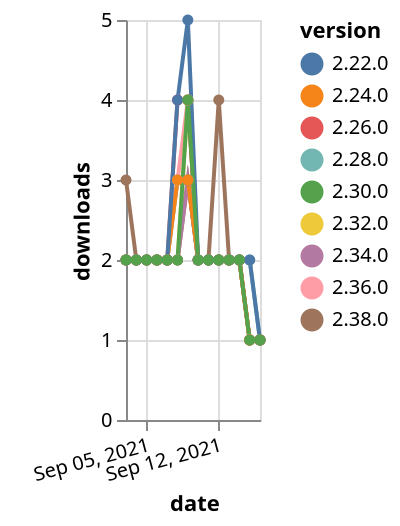 {"$schema": "https://vega.github.io/schema/vega-lite/v5.json", "description": "A simple bar chart with embedded data.", "data": {"values": [{"date": "2021-09-03", "total": 718, "delta": 2, "version": "2.36.0"}, {"date": "2021-09-04", "total": 720, "delta": 2, "version": "2.36.0"}, {"date": "2021-09-05", "total": 722, "delta": 2, "version": "2.36.0"}, {"date": "2021-09-06", "total": 724, "delta": 2, "version": "2.36.0"}, {"date": "2021-09-07", "total": 726, "delta": 2, "version": "2.36.0"}, {"date": "2021-09-08", "total": 729, "delta": 3, "version": "2.36.0"}, {"date": "2021-09-09", "total": 733, "delta": 4, "version": "2.36.0"}, {"date": "2021-09-10", "total": 735, "delta": 2, "version": "2.36.0"}, {"date": "2021-09-11", "total": 737, "delta": 2, "version": "2.36.0"}, {"date": "2021-09-12", "total": 739, "delta": 2, "version": "2.36.0"}, {"date": "2021-09-13", "total": 741, "delta": 2, "version": "2.36.0"}, {"date": "2021-09-14", "total": 743, "delta": 2, "version": "2.36.0"}, {"date": "2021-09-15", "total": 744, "delta": 1, "version": "2.36.0"}, {"date": "2021-09-16", "total": 745, "delta": 1, "version": "2.36.0"}, {"date": "2021-09-03", "total": 1474, "delta": 2, "version": "2.32.0"}, {"date": "2021-09-04", "total": 1476, "delta": 2, "version": "2.32.0"}, {"date": "2021-09-05", "total": 1478, "delta": 2, "version": "2.32.0"}, {"date": "2021-09-06", "total": 1480, "delta": 2, "version": "2.32.0"}, {"date": "2021-09-07", "total": 1482, "delta": 2, "version": "2.32.0"}, {"date": "2021-09-08", "total": 1484, "delta": 2, "version": "2.32.0"}, {"date": "2021-09-09", "total": 1488, "delta": 4, "version": "2.32.0"}, {"date": "2021-09-10", "total": 1490, "delta": 2, "version": "2.32.0"}, {"date": "2021-09-11", "total": 1492, "delta": 2, "version": "2.32.0"}, {"date": "2021-09-12", "total": 1494, "delta": 2, "version": "2.32.0"}, {"date": "2021-09-13", "total": 1496, "delta": 2, "version": "2.32.0"}, {"date": "2021-09-14", "total": 1498, "delta": 2, "version": "2.32.0"}, {"date": "2021-09-15", "total": 1499, "delta": 1, "version": "2.32.0"}, {"date": "2021-09-16", "total": 1500, "delta": 1, "version": "2.32.0"}, {"date": "2021-09-03", "total": 2075, "delta": 2, "version": "2.28.0"}, {"date": "2021-09-04", "total": 2077, "delta": 2, "version": "2.28.0"}, {"date": "2021-09-05", "total": 2079, "delta": 2, "version": "2.28.0"}, {"date": "2021-09-06", "total": 2081, "delta": 2, "version": "2.28.0"}, {"date": "2021-09-07", "total": 2083, "delta": 2, "version": "2.28.0"}, {"date": "2021-09-08", "total": 2086, "delta": 3, "version": "2.28.0"}, {"date": "2021-09-09", "total": 2089, "delta": 3, "version": "2.28.0"}, {"date": "2021-09-10", "total": 2091, "delta": 2, "version": "2.28.0"}, {"date": "2021-09-11", "total": 2093, "delta": 2, "version": "2.28.0"}, {"date": "2021-09-12", "total": 2095, "delta": 2, "version": "2.28.0"}, {"date": "2021-09-13", "total": 2097, "delta": 2, "version": "2.28.0"}, {"date": "2021-09-14", "total": 2099, "delta": 2, "version": "2.28.0"}, {"date": "2021-09-15", "total": 2101, "delta": 2, "version": "2.28.0"}, {"date": "2021-09-16", "total": 2102, "delta": 1, "version": "2.28.0"}, {"date": "2021-09-03", "total": 2436, "delta": 2, "version": "2.26.0"}, {"date": "2021-09-04", "total": 2438, "delta": 2, "version": "2.26.0"}, {"date": "2021-09-05", "total": 2440, "delta": 2, "version": "2.26.0"}, {"date": "2021-09-06", "total": 2442, "delta": 2, "version": "2.26.0"}, {"date": "2021-09-07", "total": 2444, "delta": 2, "version": "2.26.0"}, {"date": "2021-09-08", "total": 2448, "delta": 4, "version": "2.26.0"}, {"date": "2021-09-09", "total": 2452, "delta": 4, "version": "2.26.0"}, {"date": "2021-09-10", "total": 2454, "delta": 2, "version": "2.26.0"}, {"date": "2021-09-11", "total": 2456, "delta": 2, "version": "2.26.0"}, {"date": "2021-09-12", "total": 2458, "delta": 2, "version": "2.26.0"}, {"date": "2021-09-13", "total": 2460, "delta": 2, "version": "2.26.0"}, {"date": "2021-09-14", "total": 2462, "delta": 2, "version": "2.26.0"}, {"date": "2021-09-15", "total": 2463, "delta": 1, "version": "2.26.0"}, {"date": "2021-09-16", "total": 2464, "delta": 1, "version": "2.26.0"}, {"date": "2021-09-03", "total": 235, "delta": 3, "version": "2.38.0"}, {"date": "2021-09-04", "total": 237, "delta": 2, "version": "2.38.0"}, {"date": "2021-09-05", "total": 239, "delta": 2, "version": "2.38.0"}, {"date": "2021-09-06", "total": 241, "delta": 2, "version": "2.38.0"}, {"date": "2021-09-07", "total": 243, "delta": 2, "version": "2.38.0"}, {"date": "2021-09-08", "total": 245, "delta": 2, "version": "2.38.0"}, {"date": "2021-09-09", "total": 248, "delta": 3, "version": "2.38.0"}, {"date": "2021-09-10", "total": 250, "delta": 2, "version": "2.38.0"}, {"date": "2021-09-11", "total": 252, "delta": 2, "version": "2.38.0"}, {"date": "2021-09-12", "total": 256, "delta": 4, "version": "2.38.0"}, {"date": "2021-09-13", "total": 258, "delta": 2, "version": "2.38.0"}, {"date": "2021-09-14", "total": 260, "delta": 2, "version": "2.38.0"}, {"date": "2021-09-15", "total": 261, "delta": 1, "version": "2.38.0"}, {"date": "2021-09-16", "total": 262, "delta": 1, "version": "2.38.0"}, {"date": "2021-09-03", "total": 1012, "delta": 2, "version": "2.34.0"}, {"date": "2021-09-04", "total": 1014, "delta": 2, "version": "2.34.0"}, {"date": "2021-09-05", "total": 1016, "delta": 2, "version": "2.34.0"}, {"date": "2021-09-06", "total": 1018, "delta": 2, "version": "2.34.0"}, {"date": "2021-09-07", "total": 1020, "delta": 2, "version": "2.34.0"}, {"date": "2021-09-08", "total": 1022, "delta": 2, "version": "2.34.0"}, {"date": "2021-09-09", "total": 1025, "delta": 3, "version": "2.34.0"}, {"date": "2021-09-10", "total": 1027, "delta": 2, "version": "2.34.0"}, {"date": "2021-09-11", "total": 1029, "delta": 2, "version": "2.34.0"}, {"date": "2021-09-12", "total": 1031, "delta": 2, "version": "2.34.0"}, {"date": "2021-09-13", "total": 1033, "delta": 2, "version": "2.34.0"}, {"date": "2021-09-14", "total": 1035, "delta": 2, "version": "2.34.0"}, {"date": "2021-09-15", "total": 1036, "delta": 1, "version": "2.34.0"}, {"date": "2021-09-16", "total": 1037, "delta": 1, "version": "2.34.0"}, {"date": "2021-09-03", "total": 2566, "delta": 2, "version": "2.24.0"}, {"date": "2021-09-04", "total": 2568, "delta": 2, "version": "2.24.0"}, {"date": "2021-09-05", "total": 2570, "delta": 2, "version": "2.24.0"}, {"date": "2021-09-06", "total": 2572, "delta": 2, "version": "2.24.0"}, {"date": "2021-09-07", "total": 2574, "delta": 2, "version": "2.24.0"}, {"date": "2021-09-08", "total": 2577, "delta": 3, "version": "2.24.0"}, {"date": "2021-09-09", "total": 2580, "delta": 3, "version": "2.24.0"}, {"date": "2021-09-10", "total": 2582, "delta": 2, "version": "2.24.0"}, {"date": "2021-09-11", "total": 2584, "delta": 2, "version": "2.24.0"}, {"date": "2021-09-12", "total": 2586, "delta": 2, "version": "2.24.0"}, {"date": "2021-09-13", "total": 2588, "delta": 2, "version": "2.24.0"}, {"date": "2021-09-14", "total": 2590, "delta": 2, "version": "2.24.0"}, {"date": "2021-09-15", "total": 2591, "delta": 1, "version": "2.24.0"}, {"date": "2021-09-16", "total": 2592, "delta": 1, "version": "2.24.0"}, {"date": "2021-09-03", "total": 3085, "delta": 2, "version": "2.22.0"}, {"date": "2021-09-04", "total": 3087, "delta": 2, "version": "2.22.0"}, {"date": "2021-09-05", "total": 3089, "delta": 2, "version": "2.22.0"}, {"date": "2021-09-06", "total": 3091, "delta": 2, "version": "2.22.0"}, {"date": "2021-09-07", "total": 3093, "delta": 2, "version": "2.22.0"}, {"date": "2021-09-08", "total": 3097, "delta": 4, "version": "2.22.0"}, {"date": "2021-09-09", "total": 3102, "delta": 5, "version": "2.22.0"}, {"date": "2021-09-10", "total": 3104, "delta": 2, "version": "2.22.0"}, {"date": "2021-09-11", "total": 3106, "delta": 2, "version": "2.22.0"}, {"date": "2021-09-12", "total": 3108, "delta": 2, "version": "2.22.0"}, {"date": "2021-09-13", "total": 3110, "delta": 2, "version": "2.22.0"}, {"date": "2021-09-14", "total": 3112, "delta": 2, "version": "2.22.0"}, {"date": "2021-09-15", "total": 3114, "delta": 2, "version": "2.22.0"}, {"date": "2021-09-16", "total": 3115, "delta": 1, "version": "2.22.0"}, {"date": "2021-09-03", "total": 1604, "delta": 2, "version": "2.30.0"}, {"date": "2021-09-04", "total": 1606, "delta": 2, "version": "2.30.0"}, {"date": "2021-09-05", "total": 1608, "delta": 2, "version": "2.30.0"}, {"date": "2021-09-06", "total": 1610, "delta": 2, "version": "2.30.0"}, {"date": "2021-09-07", "total": 1612, "delta": 2, "version": "2.30.0"}, {"date": "2021-09-08", "total": 1614, "delta": 2, "version": "2.30.0"}, {"date": "2021-09-09", "total": 1618, "delta": 4, "version": "2.30.0"}, {"date": "2021-09-10", "total": 1620, "delta": 2, "version": "2.30.0"}, {"date": "2021-09-11", "total": 1622, "delta": 2, "version": "2.30.0"}, {"date": "2021-09-12", "total": 1624, "delta": 2, "version": "2.30.0"}, {"date": "2021-09-13", "total": 1626, "delta": 2, "version": "2.30.0"}, {"date": "2021-09-14", "total": 1628, "delta": 2, "version": "2.30.0"}, {"date": "2021-09-15", "total": 1629, "delta": 1, "version": "2.30.0"}, {"date": "2021-09-16", "total": 1630, "delta": 1, "version": "2.30.0"}]}, "width": "container", "mark": {"type": "line", "point": {"filled": true}}, "encoding": {"x": {"field": "date", "type": "temporal", "timeUnit": "yearmonthdate", "title": "date", "axis": {"labelAngle": -15}}, "y": {"field": "delta", "type": "quantitative", "title": "downloads"}, "color": {"field": "version", "type": "nominal"}, "tooltip": {"field": "delta"}}}